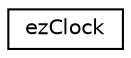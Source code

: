 digraph "Graphical Class Hierarchy"
{
 // LATEX_PDF_SIZE
  edge [fontname="Helvetica",fontsize="10",labelfontname="Helvetica",labelfontsize="10"];
  node [fontname="Helvetica",fontsize="10",shape=record];
  rankdir="LR";
  Node0 [label="ezClock",height=0.2,width=0.4,color="black", fillcolor="white", style="filled",URL="$d6/dc5/classez_clock.htm",tooltip="A clock that can be speed up, slowed down, paused, etc. Useful for updating game logic,..."];
}
